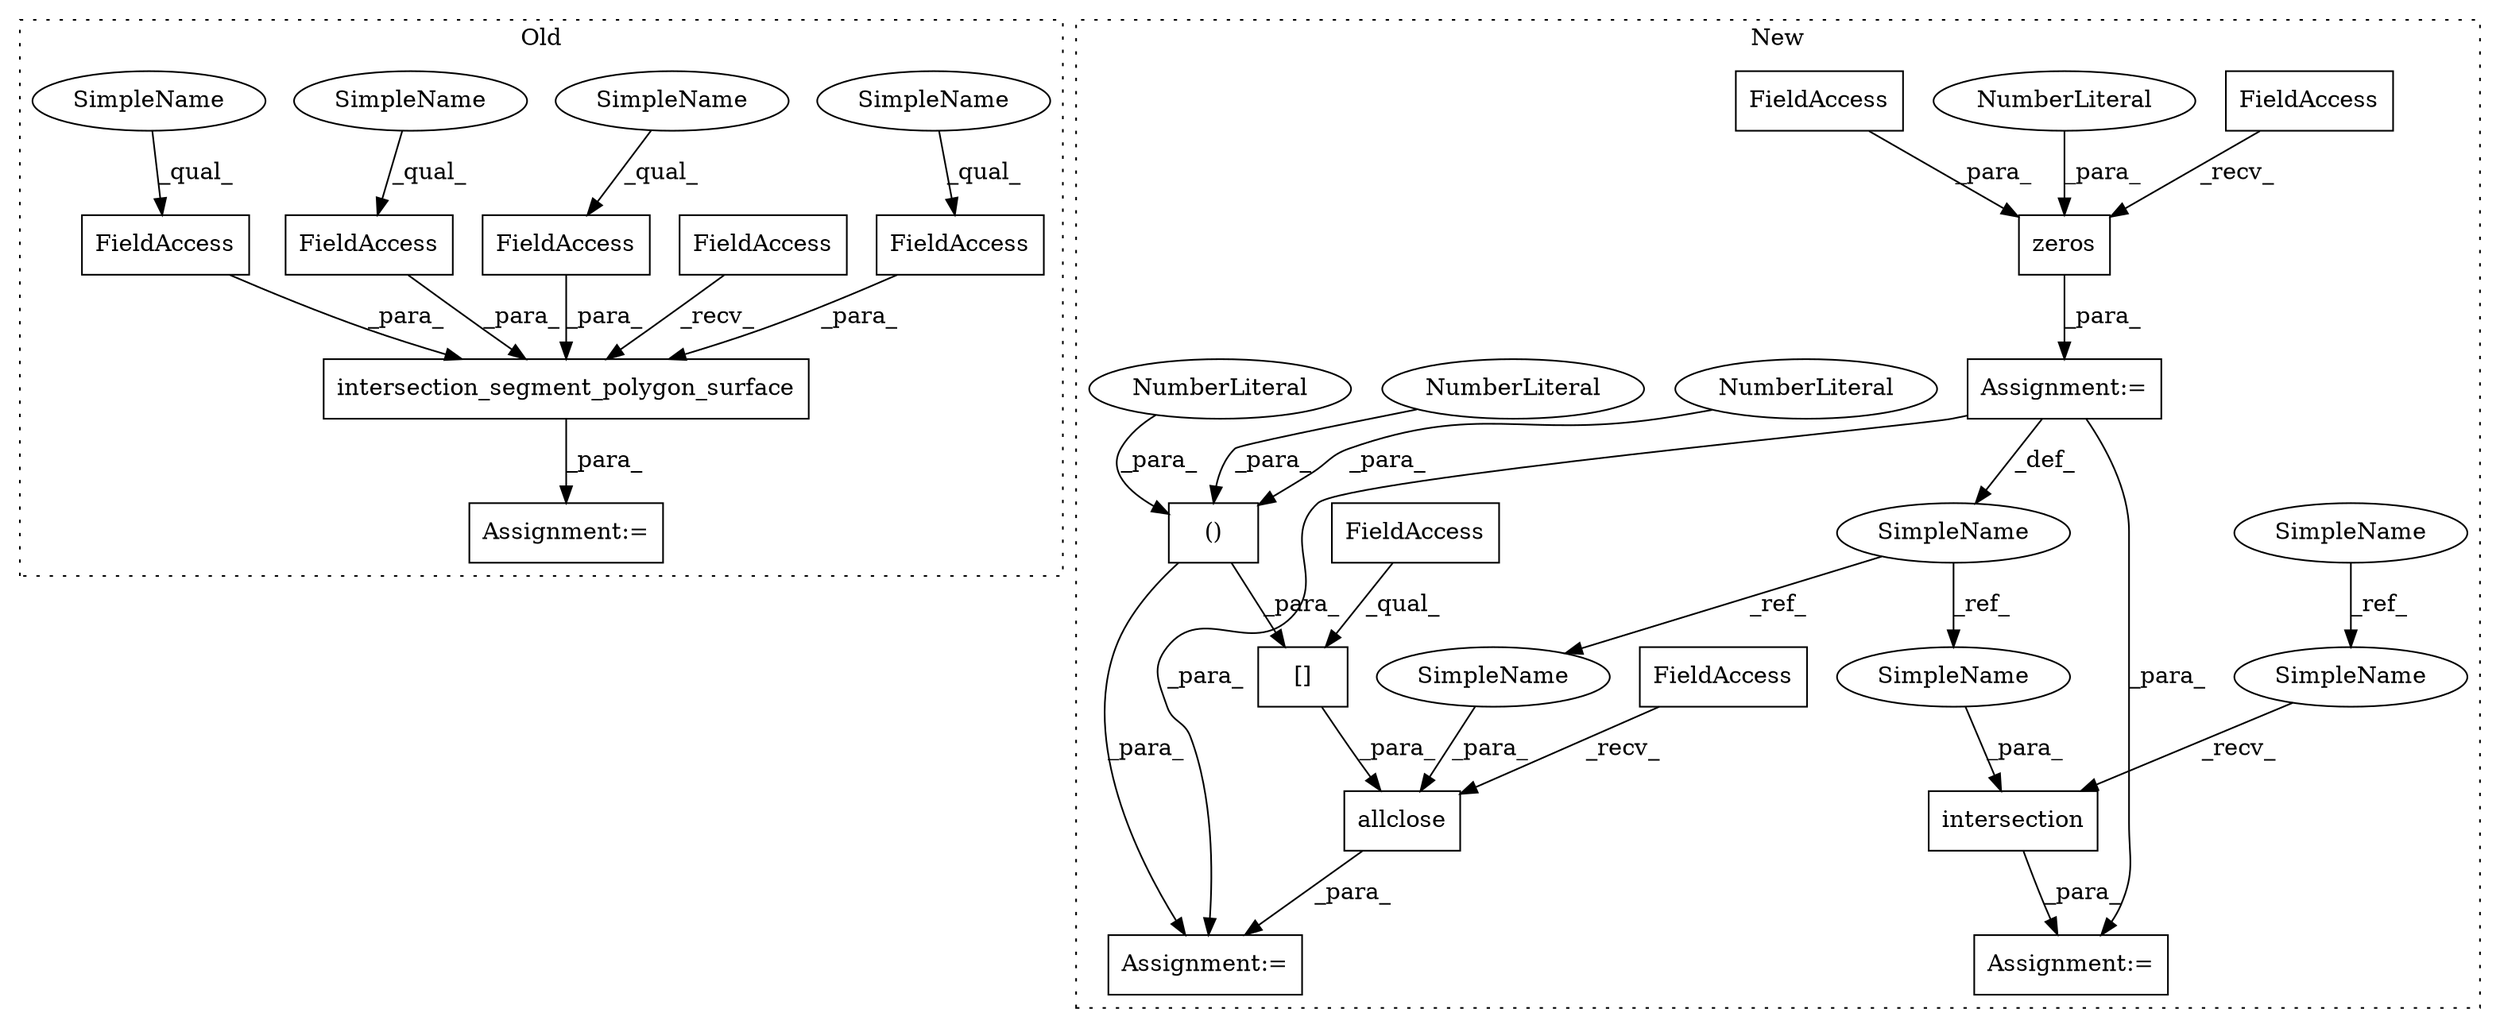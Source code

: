 digraph G {
subgraph cluster0 {
1 [label="intersection_segment_polygon_surface" a="32" s="6033,6165" l="37,1" shape="box"];
5 [label="FieldAccess" a="22" s="6008" l="24" shape="box"];
6 [label="FieldAccess" a="22" s="6120" l="11" shape="box"];
8 [label="FieldAccess" a="22" s="6104" l="15" shape="box"];
9 [label="FieldAccess" a="22" s="6149" l="16" shape="box"];
10 [label="FieldAccess" a="22" s="6132" l="16" shape="box"];
24 [label="Assignment:=" a="7" s="6006" l="2" shape="box"];
29 [label="SimpleName" a="42" s="6132" l="4" shape="ellipse"];
30 [label="SimpleName" a="42" s="6104" l="4" shape="ellipse"];
31 [label="SimpleName" a="42" s="6149" l="4" shape="ellipse"];
32 [label="SimpleName" a="42" s="6120" l="4" shape="ellipse"];
label = "Old";
style="dotted";
}
subgraph cluster1 {
2 [label="zeros" a="32" s="5218,5239" l="6,1" shape="box"];
3 [label="NumberLiteral" a="34" s="5224" l="1" shape="ellipse"];
4 [label="FieldAccess" a="22" s="5226" l="5" shape="box"];
7 [label="FieldAccess" a="22" s="5212" l="5" shape="box"];
11 [label="intersection" a="32" s="5255,5303" l="13,1" shape="box"];
12 [label="SimpleName" a="42" s="5127" l="4" shape="ellipse"];
13 [label="Assignment:=" a="7" s="5211" l="1" shape="box"];
14 [label="SimpleName" a="42" s="5210" l="1" shape="ellipse"];
15 [label="allclose" a="32" s="5318,5374" l="9,1" shape="box"];
16 [label="()" a="106" s="5343" l="29" shape="box"];
17 [label="NumberLiteral" a="34" s="5343" l="1" shape="ellipse"];
18 [label="NumberLiteral" a="34" s="5371" l="1" shape="ellipse"];
19 [label="[]" a="2" s="5329,5372" l="14,2" shape="box"];
20 [label="NumberLiteral" a="34" s="5357" l="1" shape="ellipse"];
21 [label="FieldAccess" a="22" s="5329" l="5" shape="box"];
22 [label="FieldAccess" a="22" s="5312" l="5" shape="box"];
23 [label="Assignment:=" a="7" s="5311" l="1" shape="box"];
25 [label="Assignment:=" a="7" s="5249" l="1" shape="box"];
26 [label="SimpleName" a="42" s="5302" l="1" shape="ellipse"];
27 [label="SimpleName" a="42" s="5327" l="1" shape="ellipse"];
28 [label="SimpleName" a="42" s="5250" l="4" shape="ellipse"];
label = "New";
style="dotted";
}
1 -> 24 [label="_para_"];
2 -> 13 [label="_para_"];
3 -> 2 [label="_para_"];
4 -> 2 [label="_para_"];
5 -> 1 [label="_recv_"];
6 -> 1 [label="_para_"];
7 -> 2 [label="_recv_"];
8 -> 1 [label="_para_"];
9 -> 1 [label="_para_"];
10 -> 1 [label="_para_"];
11 -> 25 [label="_para_"];
12 -> 28 [label="_ref_"];
13 -> 23 [label="_para_"];
13 -> 25 [label="_para_"];
13 -> 14 [label="_def_"];
14 -> 27 [label="_ref_"];
14 -> 26 [label="_ref_"];
15 -> 23 [label="_para_"];
16 -> 19 [label="_para_"];
16 -> 23 [label="_para_"];
17 -> 16 [label="_para_"];
18 -> 16 [label="_para_"];
19 -> 15 [label="_para_"];
20 -> 16 [label="_para_"];
21 -> 19 [label="_qual_"];
22 -> 15 [label="_recv_"];
26 -> 11 [label="_para_"];
27 -> 15 [label="_para_"];
28 -> 11 [label="_recv_"];
29 -> 10 [label="_qual_"];
30 -> 8 [label="_qual_"];
31 -> 9 [label="_qual_"];
32 -> 6 [label="_qual_"];
}